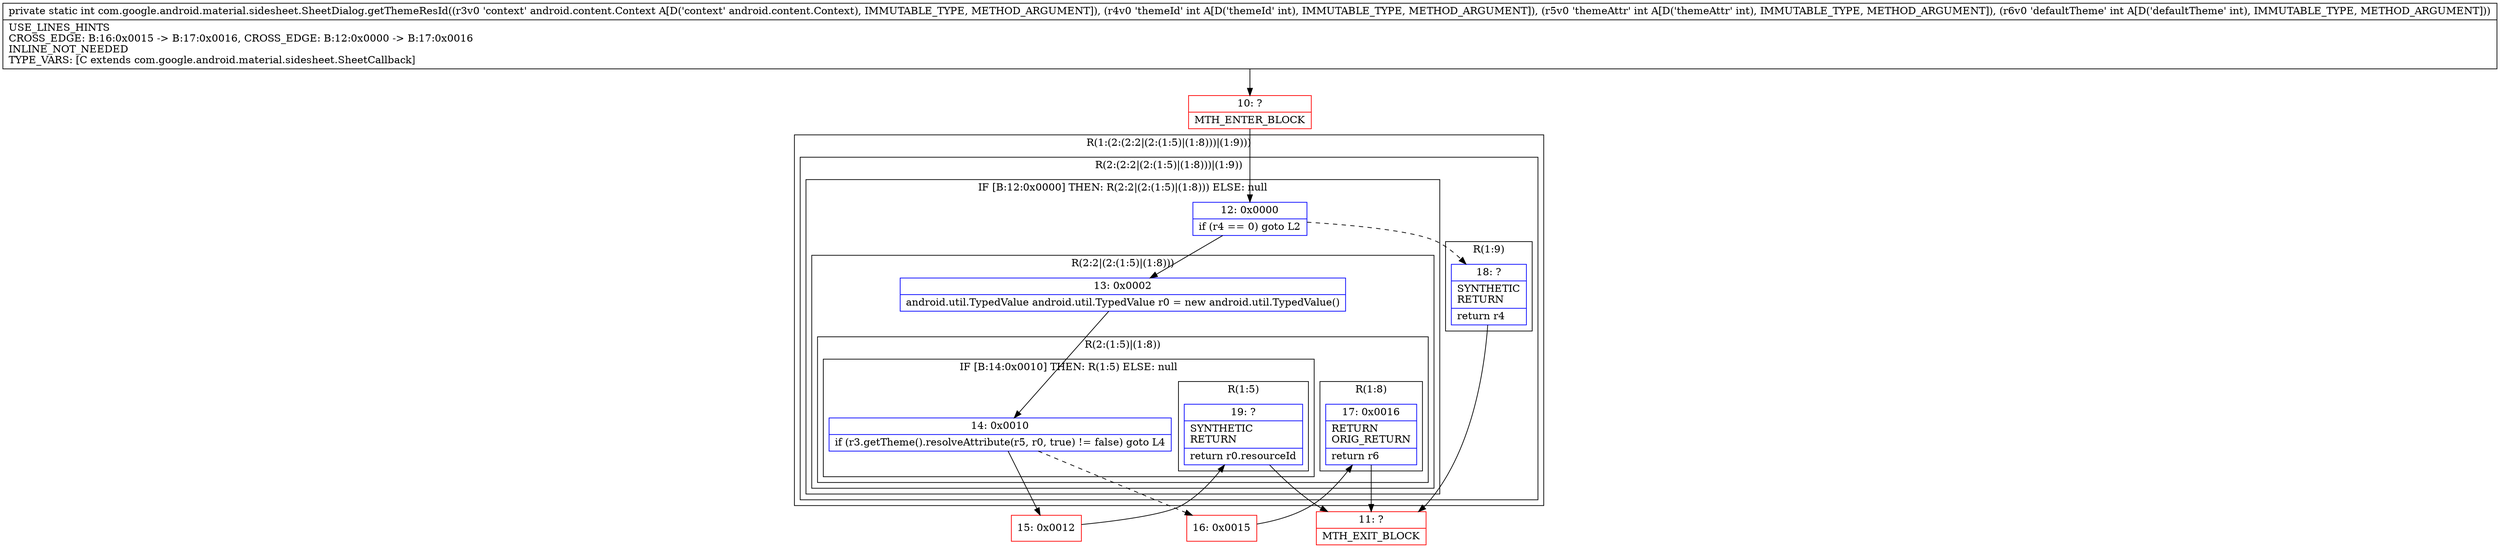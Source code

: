 digraph "CFG forcom.google.android.material.sidesheet.SheetDialog.getThemeResId(Landroid\/content\/Context;III)I" {
subgraph cluster_Region_1037433123 {
label = "R(1:(2:(2:2|(2:(1:5)|(1:8)))|(1:9)))";
node [shape=record,color=blue];
subgraph cluster_Region_1424526947 {
label = "R(2:(2:2|(2:(1:5)|(1:8)))|(1:9))";
node [shape=record,color=blue];
subgraph cluster_IfRegion_517921501 {
label = "IF [B:12:0x0000] THEN: R(2:2|(2:(1:5)|(1:8))) ELSE: null";
node [shape=record,color=blue];
Node_12 [shape=record,label="{12\:\ 0x0000|if (r4 == 0) goto L2\l}"];
subgraph cluster_Region_456661204 {
label = "R(2:2|(2:(1:5)|(1:8)))";
node [shape=record,color=blue];
Node_13 [shape=record,label="{13\:\ 0x0002|android.util.TypedValue android.util.TypedValue r0 = new android.util.TypedValue()\l}"];
subgraph cluster_Region_406140491 {
label = "R(2:(1:5)|(1:8))";
node [shape=record,color=blue];
subgraph cluster_IfRegion_1543682956 {
label = "IF [B:14:0x0010] THEN: R(1:5) ELSE: null";
node [shape=record,color=blue];
Node_14 [shape=record,label="{14\:\ 0x0010|if (r3.getTheme().resolveAttribute(r5, r0, true) != false) goto L4\l}"];
subgraph cluster_Region_780698285 {
label = "R(1:5)";
node [shape=record,color=blue];
Node_19 [shape=record,label="{19\:\ ?|SYNTHETIC\lRETURN\l|return r0.resourceId\l}"];
}
}
subgraph cluster_Region_180078735 {
label = "R(1:8)";
node [shape=record,color=blue];
Node_17 [shape=record,label="{17\:\ 0x0016|RETURN\lORIG_RETURN\l|return r6\l}"];
}
}
}
}
subgraph cluster_Region_447796269 {
label = "R(1:9)";
node [shape=record,color=blue];
Node_18 [shape=record,label="{18\:\ ?|SYNTHETIC\lRETURN\l|return r4\l}"];
}
}
}
Node_10 [shape=record,color=red,label="{10\:\ ?|MTH_ENTER_BLOCK\l}"];
Node_15 [shape=record,color=red,label="{15\:\ 0x0012}"];
Node_11 [shape=record,color=red,label="{11\:\ ?|MTH_EXIT_BLOCK\l}"];
Node_16 [shape=record,color=red,label="{16\:\ 0x0015}"];
MethodNode[shape=record,label="{private static int com.google.android.material.sidesheet.SheetDialog.getThemeResId((r3v0 'context' android.content.Context A[D('context' android.content.Context), IMMUTABLE_TYPE, METHOD_ARGUMENT]), (r4v0 'themeId' int A[D('themeId' int), IMMUTABLE_TYPE, METHOD_ARGUMENT]), (r5v0 'themeAttr' int A[D('themeAttr' int), IMMUTABLE_TYPE, METHOD_ARGUMENT]), (r6v0 'defaultTheme' int A[D('defaultTheme' int), IMMUTABLE_TYPE, METHOD_ARGUMENT]))  | USE_LINES_HINTS\lCROSS_EDGE: B:16:0x0015 \-\> B:17:0x0016, CROSS_EDGE: B:12:0x0000 \-\> B:17:0x0016\lINLINE_NOT_NEEDED\lTYPE_VARS: [C extends com.google.android.material.sidesheet.SheetCallback]\l}"];
MethodNode -> Node_10;Node_12 -> Node_13;
Node_12 -> Node_18[style=dashed];
Node_13 -> Node_14;
Node_14 -> Node_15;
Node_14 -> Node_16[style=dashed];
Node_19 -> Node_11;
Node_17 -> Node_11;
Node_18 -> Node_11;
Node_10 -> Node_12;
Node_15 -> Node_19;
Node_16 -> Node_17;
}

